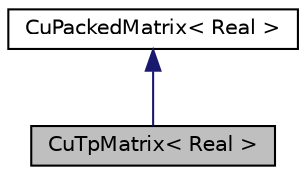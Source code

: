 digraph "CuTpMatrix&lt; Real &gt;"
{
  edge [fontname="Helvetica",fontsize="10",labelfontname="Helvetica",labelfontsize="10"];
  node [fontname="Helvetica",fontsize="10",shape=record];
  Node0 [label="CuTpMatrix\< Real \>",height=0.2,width=0.4,color="black", fillcolor="grey75", style="filled", fontcolor="black"];
  Node1 -> Node0 [dir="back",color="midnightblue",fontsize="10",style="solid",fontname="Helvetica"];
  Node1 [label="CuPackedMatrix\< Real \>",height=0.2,width=0.4,color="black", fillcolor="white", style="filled",URL="$classkaldi_1_1CuPackedMatrix.html",tooltip="Matrix for CUDA computing. "];
}
